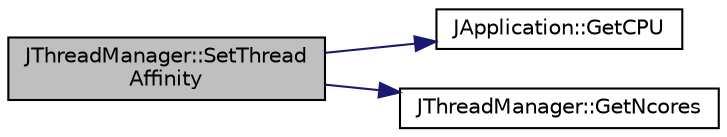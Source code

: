 digraph "JThreadManager::SetThreadAffinity"
{
  edge [fontname="Helvetica",fontsize="10",labelfontname="Helvetica",labelfontsize="10"];
  node [fontname="Helvetica",fontsize="10",shape=record];
  rankdir="LR";
  Node1 [label="JThreadManager::SetThread\lAffinity",height=0.2,width=0.4,color="black", fillcolor="grey75", style="filled" fontcolor="black"];
  Node1 -> Node2 [color="midnightblue",fontsize="10",style="solid",fontname="Helvetica"];
  Node2 [label="JApplication::GetCPU",height=0.2,width=0.4,color="black", fillcolor="white", style="filled",URL="$class_j_application.html#a5517a6d78136ec55eeced35096e55ad2"];
  Node1 -> Node3 [color="midnightblue",fontsize="10",style="solid",fontname="Helvetica"];
  Node3 [label="JThreadManager::GetNcores",height=0.2,width=0.4,color="black", fillcolor="white", style="filled",URL="$class_j_thread_manager.html#ac8cf03d44a61510548798619f5e32ab9"];
}
